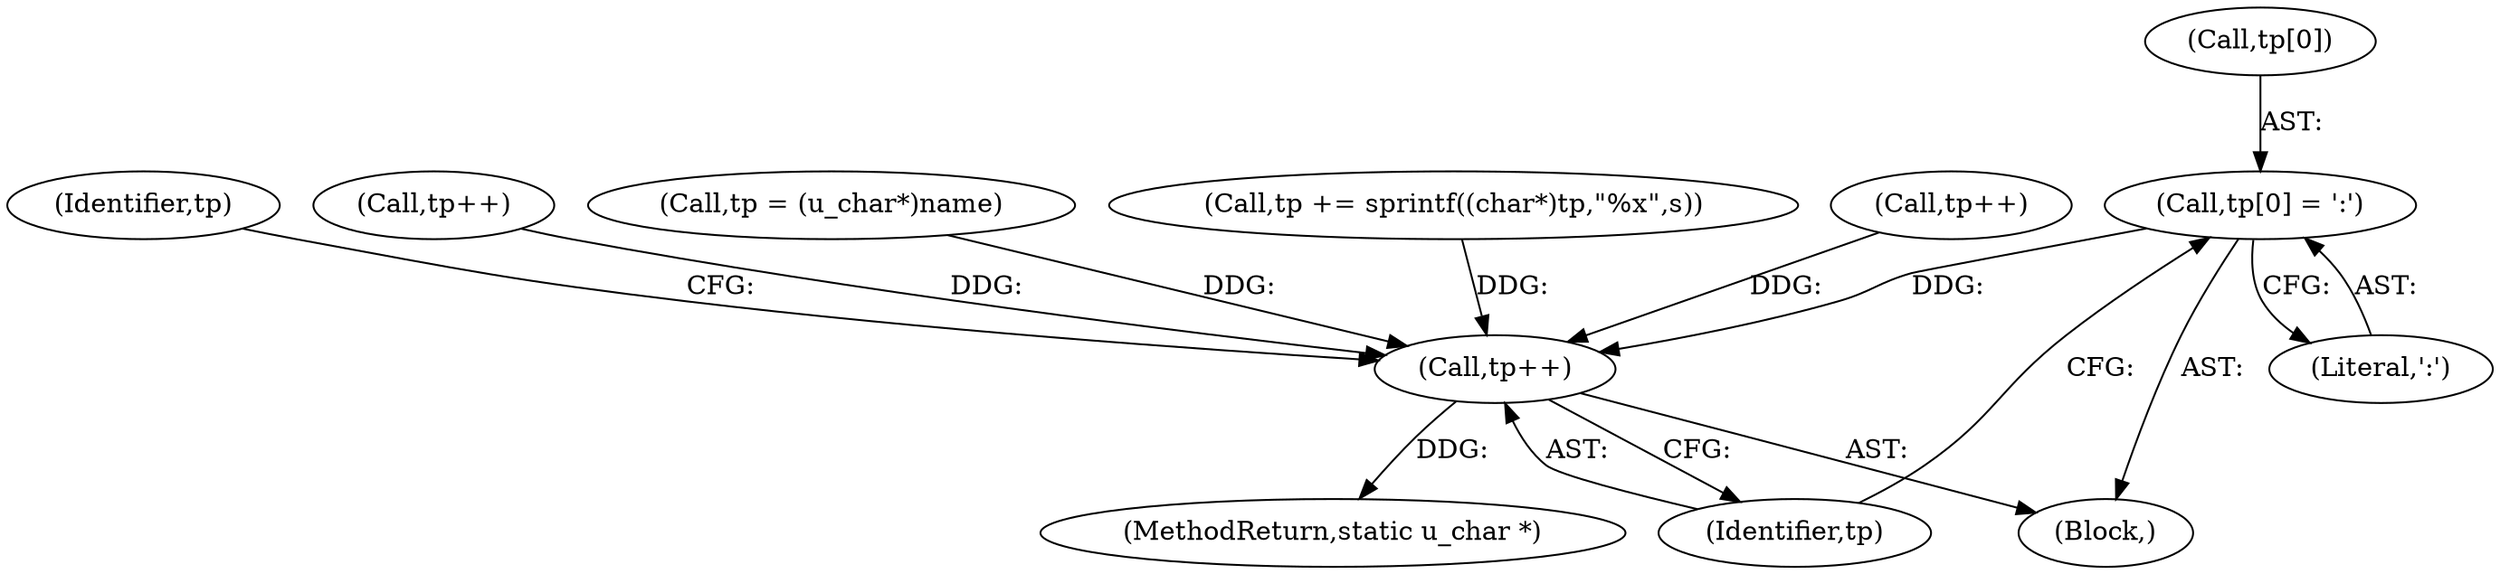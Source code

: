 digraph "0_php-src_b34d7849ed90ced9345f8ea1c59bc8d101c18468@array" {
"1000720" [label="(Call,tp[0] = ':')"];
"1000725" [label="(Call,tp++)"];
"1000720" [label="(Call,tp[0] = ':')"];
"1000725" [label="(Call,tp++)"];
"1000724" [label="(Literal,':')"];
"1000694" [label="(Call,tp++)"];
"1000629" [label="(Call,tp = (u_char*)name)"];
"1000669" [label="(Call,tp += sprintf((char*)tp,\"%x\",s))"];
"1000721" [label="(Call,tp[0])"];
"1000719" [label="(Block,)"];
"1001219" [label="(MethodReturn,static u_char *)"];
"1000713" [label="(Call,tp++)"];
"1000729" [label="(Identifier,tp)"];
"1000726" [label="(Identifier,tp)"];
"1000720" -> "1000719"  [label="AST: "];
"1000720" -> "1000724"  [label="CFG: "];
"1000721" -> "1000720"  [label="AST: "];
"1000724" -> "1000720"  [label="AST: "];
"1000726" -> "1000720"  [label="CFG: "];
"1000720" -> "1000725"  [label="DDG: "];
"1000725" -> "1000719"  [label="AST: "];
"1000725" -> "1000726"  [label="CFG: "];
"1000726" -> "1000725"  [label="AST: "];
"1000729" -> "1000725"  [label="CFG: "];
"1000725" -> "1001219"  [label="DDG: "];
"1000713" -> "1000725"  [label="DDG: "];
"1000629" -> "1000725"  [label="DDG: "];
"1000694" -> "1000725"  [label="DDG: "];
"1000669" -> "1000725"  [label="DDG: "];
}
